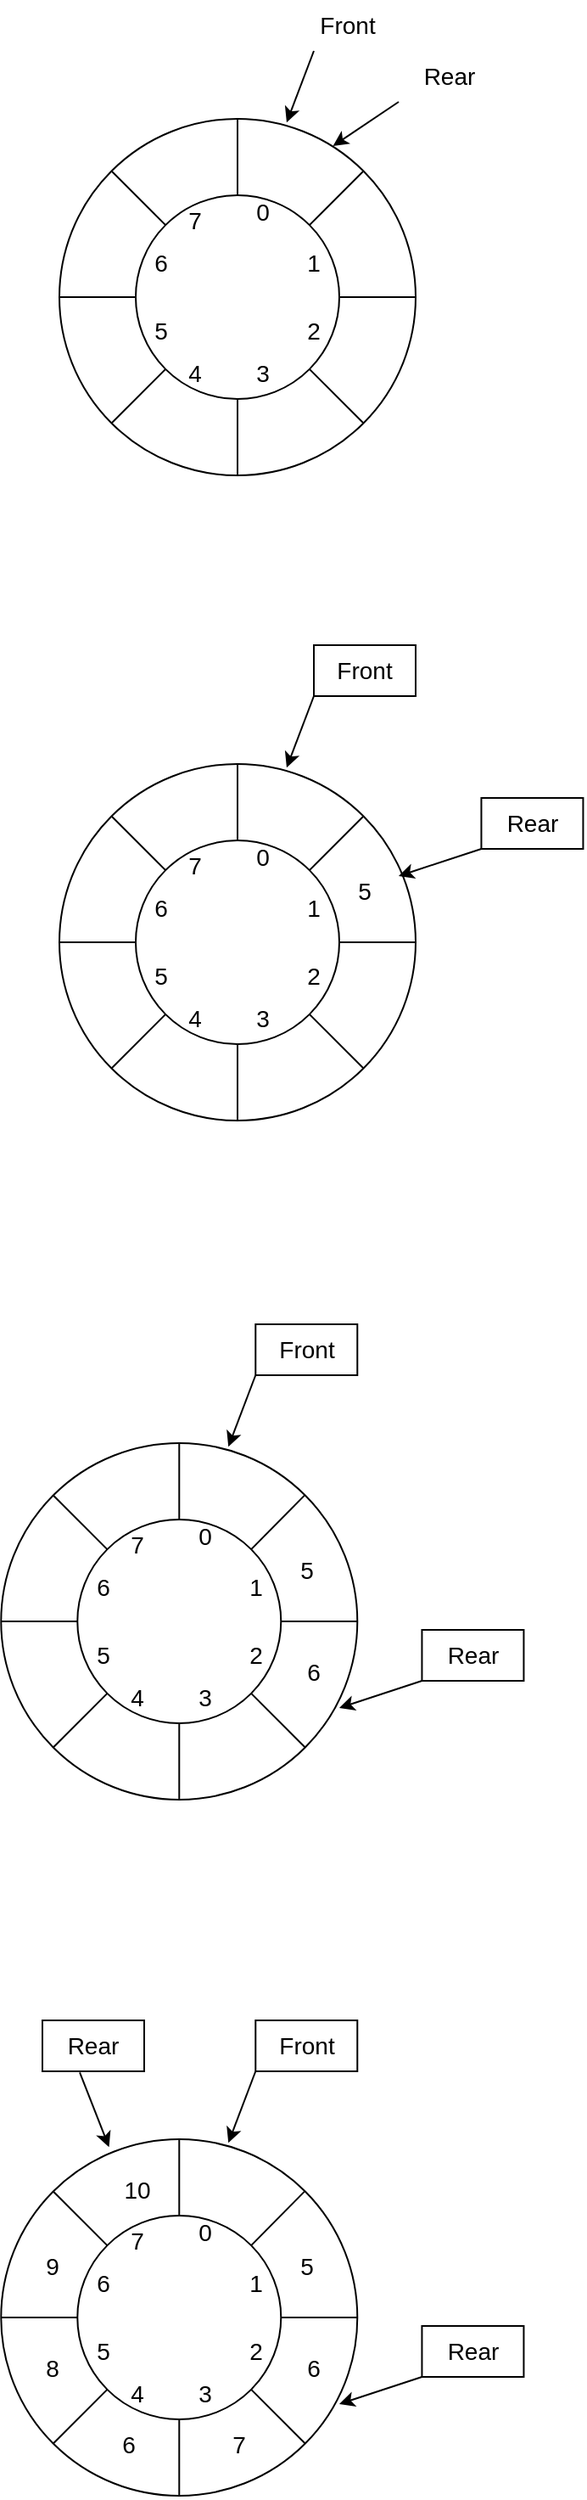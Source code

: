 <mxfile version="20.2.3" type="device"><diagram id="dCzQYx8t6Zx7ZZEckGyI" name="Page-1"><mxGraphModel dx="874" dy="554" grid="1" gridSize="10" guides="1" tooltips="1" connect="1" arrows="1" fold="1" page="1" pageScale="1" pageWidth="850" pageHeight="1100" math="0" shadow="0"><root><mxCell id="0"/><mxCell id="1" parent="0"/><mxCell id="b3QPa5ahBo07osiUdD08-7" value="" style="ellipse;whiteSpace=wrap;html=1;aspect=fixed;" parent="1" vertex="1"><mxGeometry x="120" y="120" width="210" height="210" as="geometry"/></mxCell><mxCell id="b3QPa5ahBo07osiUdD08-8" value="" style="ellipse;whiteSpace=wrap;html=1;aspect=fixed;" parent="1" vertex="1"><mxGeometry x="165" y="165" width="120" height="120" as="geometry"/></mxCell><mxCell id="b3QPa5ahBo07osiUdD08-10" value="" style="endArrow=none;html=1;rounded=0;entryX=0.5;entryY=0;entryDx=0;entryDy=0;exitX=0.5;exitY=0;exitDx=0;exitDy=0;" parent="1" source="b3QPa5ahBo07osiUdD08-8" target="b3QPa5ahBo07osiUdD08-7" edge="1"><mxGeometry width="50" height="50" relative="1" as="geometry"><mxPoint x="380" y="350" as="sourcePoint"/><mxPoint x="430" y="300" as="targetPoint"/></mxGeometry></mxCell><mxCell id="b3QPa5ahBo07osiUdD08-11" value="" style="endArrow=none;html=1;rounded=0;entryX=1;entryY=0;entryDx=0;entryDy=0;" parent="1" source="b3QPa5ahBo07osiUdD08-8" target="b3QPa5ahBo07osiUdD08-7" edge="1"><mxGeometry width="50" height="50" relative="1" as="geometry"><mxPoint x="380" y="350" as="sourcePoint"/><mxPoint x="430" y="300" as="targetPoint"/></mxGeometry></mxCell><mxCell id="b3QPa5ahBo07osiUdD08-12" value="" style="endArrow=none;html=1;rounded=0;entryX=1;entryY=0.5;entryDx=0;entryDy=0;exitX=1;exitY=0.5;exitDx=0;exitDy=0;" parent="1" source="b3QPa5ahBo07osiUdD08-8" target="b3QPa5ahBo07osiUdD08-7" edge="1"><mxGeometry width="50" height="50" relative="1" as="geometry"><mxPoint x="380" y="350" as="sourcePoint"/><mxPoint x="430" y="300" as="targetPoint"/></mxGeometry></mxCell><mxCell id="b3QPa5ahBo07osiUdD08-13" value="" style="endArrow=none;html=1;rounded=0;entryX=0;entryY=0;entryDx=0;entryDy=0;exitX=0;exitY=0;exitDx=0;exitDy=0;" parent="1" source="b3QPa5ahBo07osiUdD08-8" target="b3QPa5ahBo07osiUdD08-7" edge="1"><mxGeometry width="50" height="50" relative="1" as="geometry"><mxPoint x="235" y="175" as="sourcePoint"/><mxPoint x="235" y="130" as="targetPoint"/></mxGeometry></mxCell><mxCell id="b3QPa5ahBo07osiUdD08-14" value="" style="endArrow=none;html=1;rounded=0;entryX=0;entryY=0.5;entryDx=0;entryDy=0;" parent="1" source="b3QPa5ahBo07osiUdD08-8" target="b3QPa5ahBo07osiUdD08-7" edge="1"><mxGeometry width="50" height="50" relative="1" as="geometry"><mxPoint x="245" y="185" as="sourcePoint"/><mxPoint x="245" y="140" as="targetPoint"/></mxGeometry></mxCell><mxCell id="b3QPa5ahBo07osiUdD08-15" value="" style="endArrow=none;html=1;rounded=0;entryX=0;entryY=1;entryDx=0;entryDy=0;exitX=0;exitY=1;exitDx=0;exitDy=0;" parent="1" source="b3QPa5ahBo07osiUdD08-7" target="b3QPa5ahBo07osiUdD08-8" edge="1"><mxGeometry width="50" height="50" relative="1" as="geometry"><mxPoint x="255" y="195" as="sourcePoint"/><mxPoint x="255" y="150" as="targetPoint"/></mxGeometry></mxCell><mxCell id="b3QPa5ahBo07osiUdD08-16" value="" style="endArrow=none;html=1;rounded=0;entryX=0.5;entryY=1;entryDx=0;entryDy=0;exitX=0.5;exitY=1;exitDx=0;exitDy=0;" parent="1" source="b3QPa5ahBo07osiUdD08-7" target="b3QPa5ahBo07osiUdD08-8" edge="1"><mxGeometry width="50" height="50" relative="1" as="geometry"><mxPoint x="265" y="205" as="sourcePoint"/><mxPoint x="265" y="160" as="targetPoint"/></mxGeometry></mxCell><mxCell id="b3QPa5ahBo07osiUdD08-17" value="" style="endArrow=none;html=1;rounded=0;entryX=1;entryY=1;entryDx=0;entryDy=0;" parent="1" source="b3QPa5ahBo07osiUdD08-7" target="b3QPa5ahBo07osiUdD08-8" edge="1"><mxGeometry width="50" height="50" relative="1" as="geometry"><mxPoint x="275" y="215" as="sourcePoint"/><mxPoint x="275" y="170" as="targetPoint"/></mxGeometry></mxCell><mxCell id="b3QPa5ahBo07osiUdD08-18" value="0" style="text;html=1;strokeColor=none;fillColor=none;align=center;verticalAlign=middle;whiteSpace=wrap;rounded=0;rotation=0;fontSize=14;" parent="1" vertex="1"><mxGeometry x="210" y="160" width="60" height="30" as="geometry"/></mxCell><mxCell id="b3QPa5ahBo07osiUdD08-19" value="1" style="text;html=1;strokeColor=none;fillColor=none;align=center;verticalAlign=middle;whiteSpace=wrap;rounded=0;rotation=0;fontSize=14;" parent="1" vertex="1"><mxGeometry x="240" y="190" width="60" height="30" as="geometry"/></mxCell><mxCell id="b3QPa5ahBo07osiUdD08-21" value="2" style="text;html=1;strokeColor=none;fillColor=none;align=center;verticalAlign=middle;whiteSpace=wrap;rounded=0;rotation=0;fontSize=14;" parent="1" vertex="1"><mxGeometry x="240" y="230" width="60" height="30" as="geometry"/></mxCell><mxCell id="b3QPa5ahBo07osiUdD08-22" value="3" style="text;html=1;strokeColor=none;fillColor=none;align=center;verticalAlign=middle;whiteSpace=wrap;rounded=0;rotation=0;fontSize=14;" parent="1" vertex="1"><mxGeometry x="210" y="255" width="60" height="30" as="geometry"/></mxCell><mxCell id="b3QPa5ahBo07osiUdD08-23" value="4" style="text;html=1;strokeColor=none;fillColor=none;align=center;verticalAlign=middle;whiteSpace=wrap;rounded=0;rotation=0;fontSize=14;" parent="1" vertex="1"><mxGeometry x="170" y="255" width="60" height="30" as="geometry"/></mxCell><mxCell id="b3QPa5ahBo07osiUdD08-24" value="5" style="text;html=1;strokeColor=none;fillColor=none;align=center;verticalAlign=middle;whiteSpace=wrap;rounded=0;rotation=0;fontSize=14;" parent="1" vertex="1"><mxGeometry x="150" y="230" width="60" height="30" as="geometry"/></mxCell><mxCell id="b3QPa5ahBo07osiUdD08-25" value="6" style="text;html=1;strokeColor=none;fillColor=none;align=center;verticalAlign=middle;whiteSpace=wrap;rounded=0;rotation=0;fontSize=14;" parent="1" vertex="1"><mxGeometry x="150" y="190" width="60" height="30" as="geometry"/></mxCell><mxCell id="b3QPa5ahBo07osiUdD08-26" value="7" style="text;html=1;strokeColor=none;fillColor=none;align=center;verticalAlign=middle;whiteSpace=wrap;rounded=0;rotation=0;fontSize=14;" parent="1" vertex="1"><mxGeometry x="170" y="165" width="60" height="30" as="geometry"/></mxCell><mxCell id="b3QPa5ahBo07osiUdD08-29" value="" style="endArrow=classic;html=1;rounded=0;fontSize=14;entryX=0.768;entryY=0.076;entryDx=0;entryDy=0;entryPerimeter=0;" parent="1" target="b3QPa5ahBo07osiUdD08-7" edge="1"><mxGeometry width="50" height="50" relative="1" as="geometry"><mxPoint x="320" y="110" as="sourcePoint"/><mxPoint x="120" y="50" as="targetPoint"/></mxGeometry></mxCell><mxCell id="b3QPa5ahBo07osiUdD08-30" value="" style="endArrow=classic;html=1;rounded=0;fontSize=14;entryX=0.638;entryY=0.01;entryDx=0;entryDy=0;entryPerimeter=0;" parent="1" target="b3QPa5ahBo07osiUdD08-7" edge="1"><mxGeometry width="50" height="50" relative="1" as="geometry"><mxPoint x="270" y="80" as="sourcePoint"/><mxPoint x="120" y="60" as="targetPoint"/></mxGeometry></mxCell><mxCell id="b3QPa5ahBo07osiUdD08-31" value="Front" style="text;html=1;strokeColor=none;fillColor=none;align=center;verticalAlign=middle;whiteSpace=wrap;rounded=0;fontSize=14;" parent="1" vertex="1"><mxGeometry x="260" y="50" width="60" height="30" as="geometry"/></mxCell><mxCell id="b3QPa5ahBo07osiUdD08-32" value="Rear" style="text;html=1;strokeColor=none;fillColor=none;align=center;verticalAlign=middle;whiteSpace=wrap;rounded=0;fontSize=14;" parent="1" vertex="1"><mxGeometry x="320" y="80" width="60" height="30" as="geometry"/></mxCell><mxCell id="b3QPa5ahBo07osiUdD08-33" value="" style="ellipse;whiteSpace=wrap;html=1;aspect=fixed;" parent="1" vertex="1"><mxGeometry x="120" y="500" width="210" height="210" as="geometry"/></mxCell><mxCell id="b3QPa5ahBo07osiUdD08-34" value="" style="ellipse;whiteSpace=wrap;html=1;aspect=fixed;" parent="1" vertex="1"><mxGeometry x="165" y="545" width="120" height="120" as="geometry"/></mxCell><mxCell id="b3QPa5ahBo07osiUdD08-35" value="" style="endArrow=none;html=1;rounded=0;entryX=0.5;entryY=0;entryDx=0;entryDy=0;exitX=0.5;exitY=0;exitDx=0;exitDy=0;" parent="1" source="b3QPa5ahBo07osiUdD08-34" target="b3QPa5ahBo07osiUdD08-33" edge="1"><mxGeometry width="50" height="50" relative="1" as="geometry"><mxPoint x="380" y="730" as="sourcePoint"/><mxPoint x="430" y="680" as="targetPoint"/></mxGeometry></mxCell><mxCell id="b3QPa5ahBo07osiUdD08-36" value="" style="endArrow=none;html=1;rounded=0;entryX=1;entryY=0;entryDx=0;entryDy=0;" parent="1" source="b3QPa5ahBo07osiUdD08-34" target="b3QPa5ahBo07osiUdD08-33" edge="1"><mxGeometry width="50" height="50" relative="1" as="geometry"><mxPoint x="380" y="730" as="sourcePoint"/><mxPoint x="430" y="680" as="targetPoint"/></mxGeometry></mxCell><mxCell id="b3QPa5ahBo07osiUdD08-37" value="" style="endArrow=none;html=1;rounded=0;entryX=1;entryY=0.5;entryDx=0;entryDy=0;exitX=1;exitY=0.5;exitDx=0;exitDy=0;" parent="1" source="b3QPa5ahBo07osiUdD08-34" target="b3QPa5ahBo07osiUdD08-33" edge="1"><mxGeometry width="50" height="50" relative="1" as="geometry"><mxPoint x="380" y="730" as="sourcePoint"/><mxPoint x="430" y="680" as="targetPoint"/></mxGeometry></mxCell><mxCell id="b3QPa5ahBo07osiUdD08-38" value="" style="endArrow=none;html=1;rounded=0;entryX=0;entryY=0;entryDx=0;entryDy=0;exitX=0;exitY=0;exitDx=0;exitDy=0;" parent="1" source="b3QPa5ahBo07osiUdD08-34" target="b3QPa5ahBo07osiUdD08-33" edge="1"><mxGeometry width="50" height="50" relative="1" as="geometry"><mxPoint x="235" y="555" as="sourcePoint"/><mxPoint x="235" y="510" as="targetPoint"/></mxGeometry></mxCell><mxCell id="b3QPa5ahBo07osiUdD08-39" value="" style="endArrow=none;html=1;rounded=0;entryX=0;entryY=0.5;entryDx=0;entryDy=0;" parent="1" source="b3QPa5ahBo07osiUdD08-34" target="b3QPa5ahBo07osiUdD08-33" edge="1"><mxGeometry width="50" height="50" relative="1" as="geometry"><mxPoint x="245" y="565" as="sourcePoint"/><mxPoint x="245" y="520" as="targetPoint"/></mxGeometry></mxCell><mxCell id="b3QPa5ahBo07osiUdD08-40" value="" style="endArrow=none;html=1;rounded=0;entryX=0;entryY=1;entryDx=0;entryDy=0;exitX=0;exitY=1;exitDx=0;exitDy=0;" parent="1" source="b3QPa5ahBo07osiUdD08-33" target="b3QPa5ahBo07osiUdD08-34" edge="1"><mxGeometry width="50" height="50" relative="1" as="geometry"><mxPoint x="255" y="575" as="sourcePoint"/><mxPoint x="255" y="530" as="targetPoint"/></mxGeometry></mxCell><mxCell id="b3QPa5ahBo07osiUdD08-41" value="" style="endArrow=none;html=1;rounded=0;entryX=0.5;entryY=1;entryDx=0;entryDy=0;exitX=0.5;exitY=1;exitDx=0;exitDy=0;" parent="1" source="b3QPa5ahBo07osiUdD08-33" target="b3QPa5ahBo07osiUdD08-34" edge="1"><mxGeometry width="50" height="50" relative="1" as="geometry"><mxPoint x="265" y="585" as="sourcePoint"/><mxPoint x="265" y="540" as="targetPoint"/></mxGeometry></mxCell><mxCell id="b3QPa5ahBo07osiUdD08-42" value="" style="endArrow=none;html=1;rounded=0;entryX=1;entryY=1;entryDx=0;entryDy=0;" parent="1" source="b3QPa5ahBo07osiUdD08-33" target="b3QPa5ahBo07osiUdD08-34" edge="1"><mxGeometry width="50" height="50" relative="1" as="geometry"><mxPoint x="275" y="595" as="sourcePoint"/><mxPoint x="275" y="550" as="targetPoint"/></mxGeometry></mxCell><mxCell id="b3QPa5ahBo07osiUdD08-43" value="0" style="text;html=1;strokeColor=none;fillColor=none;align=center;verticalAlign=middle;whiteSpace=wrap;rounded=0;rotation=0;fontSize=14;" parent="1" vertex="1"><mxGeometry x="210" y="540" width="60" height="30" as="geometry"/></mxCell><mxCell id="b3QPa5ahBo07osiUdD08-44" value="1" style="text;html=1;strokeColor=none;fillColor=none;align=center;verticalAlign=middle;whiteSpace=wrap;rounded=0;rotation=0;fontSize=14;" parent="1" vertex="1"><mxGeometry x="240" y="570" width="60" height="30" as="geometry"/></mxCell><mxCell id="b3QPa5ahBo07osiUdD08-45" value="2" style="text;html=1;strokeColor=none;fillColor=none;align=center;verticalAlign=middle;whiteSpace=wrap;rounded=0;rotation=0;fontSize=14;" parent="1" vertex="1"><mxGeometry x="245" y="610" width="50" height="30" as="geometry"/></mxCell><mxCell id="b3QPa5ahBo07osiUdD08-46" value="3" style="text;html=1;strokeColor=none;fillColor=none;align=center;verticalAlign=middle;whiteSpace=wrap;rounded=0;rotation=0;fontSize=14;" parent="1" vertex="1"><mxGeometry x="210" y="635" width="60" height="30" as="geometry"/></mxCell><mxCell id="b3QPa5ahBo07osiUdD08-47" value="4" style="text;html=1;strokeColor=none;fillColor=none;align=center;verticalAlign=middle;whiteSpace=wrap;rounded=0;rotation=0;fontSize=14;" parent="1" vertex="1"><mxGeometry x="170" y="635" width="60" height="30" as="geometry"/></mxCell><mxCell id="b3QPa5ahBo07osiUdD08-48" value="5" style="text;html=1;strokeColor=none;fillColor=none;align=center;verticalAlign=middle;whiteSpace=wrap;rounded=0;rotation=0;fontSize=14;" parent="1" vertex="1"><mxGeometry x="150" y="610" width="60" height="30" as="geometry"/></mxCell><mxCell id="b3QPa5ahBo07osiUdD08-49" value="6" style="text;html=1;strokeColor=none;fillColor=none;align=center;verticalAlign=middle;whiteSpace=wrap;rounded=0;rotation=0;fontSize=14;" parent="1" vertex="1"><mxGeometry x="150" y="570" width="60" height="30" as="geometry"/></mxCell><mxCell id="b3QPa5ahBo07osiUdD08-50" value="7" style="text;html=1;strokeColor=none;fillColor=none;align=center;verticalAlign=middle;whiteSpace=wrap;rounded=0;rotation=0;fontSize=14;" parent="1" vertex="1"><mxGeometry x="170" y="545" width="60" height="30" as="geometry"/></mxCell><mxCell id="b3QPa5ahBo07osiUdD08-52" value="" style="endArrow=classic;html=1;rounded=0;fontSize=14;entryX=0.638;entryY=0.01;entryDx=0;entryDy=0;entryPerimeter=0;" parent="1" target="b3QPa5ahBo07osiUdD08-33" edge="1"><mxGeometry width="50" height="50" relative="1" as="geometry"><mxPoint x="270" y="460" as="sourcePoint"/><mxPoint x="120" y="440" as="targetPoint"/></mxGeometry></mxCell><mxCell id="b3QPa5ahBo07osiUdD08-55" value="Front" style="rounded=0;whiteSpace=wrap;html=1;fontSize=14;" parent="1" vertex="1"><mxGeometry x="270" y="430" width="60" height="30" as="geometry"/></mxCell><mxCell id="b3QPa5ahBo07osiUdD08-57" value="" style="endArrow=classic;html=1;rounded=0;fontSize=14;entryX=0.768;entryY=0.076;entryDx=0;entryDy=0;entryPerimeter=0;" parent="1" edge="1"><mxGeometry width="50" height="50" relative="1" as="geometry"><mxPoint x="368.72" y="550" as="sourcePoint"/><mxPoint x="320" y="565.96" as="targetPoint"/></mxGeometry></mxCell><mxCell id="b3QPa5ahBo07osiUdD08-58" value="Rear" style="rounded=0;whiteSpace=wrap;html=1;fontSize=14;" parent="1" vertex="1"><mxGeometry x="368.72" y="520" width="60" height="30" as="geometry"/></mxCell><mxCell id="b3QPa5ahBo07osiUdD08-59" value="5" style="text;html=1;strokeColor=none;fillColor=none;align=center;verticalAlign=middle;whiteSpace=wrap;rounded=0;fontSize=14;" parent="1" vertex="1"><mxGeometry x="270" y="560" width="60" height="30" as="geometry"/></mxCell><mxCell id="b3QPa5ahBo07osiUdD08-83" value="" style="ellipse;whiteSpace=wrap;html=1;aspect=fixed;" parent="1" vertex="1"><mxGeometry x="85.64" y="900" width="210" height="210" as="geometry"/></mxCell><mxCell id="b3QPa5ahBo07osiUdD08-84" value="" style="ellipse;whiteSpace=wrap;html=1;aspect=fixed;" parent="1" vertex="1"><mxGeometry x="130.64" y="945" width="120" height="120" as="geometry"/></mxCell><mxCell id="b3QPa5ahBo07osiUdD08-85" value="" style="endArrow=none;html=1;rounded=0;entryX=0.5;entryY=0;entryDx=0;entryDy=0;exitX=0.5;exitY=0;exitDx=0;exitDy=0;" parent="1" source="b3QPa5ahBo07osiUdD08-84" target="b3QPa5ahBo07osiUdD08-83" edge="1"><mxGeometry width="50" height="50" relative="1" as="geometry"><mxPoint x="345.64" y="1130" as="sourcePoint"/><mxPoint x="395.64" y="1080" as="targetPoint"/></mxGeometry></mxCell><mxCell id="b3QPa5ahBo07osiUdD08-86" value="" style="endArrow=none;html=1;rounded=0;entryX=1;entryY=0;entryDx=0;entryDy=0;" parent="1" source="b3QPa5ahBo07osiUdD08-84" target="b3QPa5ahBo07osiUdD08-83" edge="1"><mxGeometry width="50" height="50" relative="1" as="geometry"><mxPoint x="345.64" y="1130" as="sourcePoint"/><mxPoint x="395.64" y="1080" as="targetPoint"/></mxGeometry></mxCell><mxCell id="b3QPa5ahBo07osiUdD08-87" value="" style="endArrow=none;html=1;rounded=0;entryX=1;entryY=0.5;entryDx=0;entryDy=0;exitX=1;exitY=0.5;exitDx=0;exitDy=0;" parent="1" source="b3QPa5ahBo07osiUdD08-84" target="b3QPa5ahBo07osiUdD08-83" edge="1"><mxGeometry width="50" height="50" relative="1" as="geometry"><mxPoint x="345.64" y="1130" as="sourcePoint"/><mxPoint x="395.64" y="1080" as="targetPoint"/></mxGeometry></mxCell><mxCell id="b3QPa5ahBo07osiUdD08-88" value="" style="endArrow=none;html=1;rounded=0;entryX=0;entryY=0;entryDx=0;entryDy=0;exitX=0;exitY=0;exitDx=0;exitDy=0;" parent="1" source="b3QPa5ahBo07osiUdD08-84" target="b3QPa5ahBo07osiUdD08-83" edge="1"><mxGeometry width="50" height="50" relative="1" as="geometry"><mxPoint x="200.64" y="955" as="sourcePoint"/><mxPoint x="200.64" y="910" as="targetPoint"/></mxGeometry></mxCell><mxCell id="b3QPa5ahBo07osiUdD08-89" value="" style="endArrow=none;html=1;rounded=0;entryX=0;entryY=0.5;entryDx=0;entryDy=0;" parent="1" source="b3QPa5ahBo07osiUdD08-84" target="b3QPa5ahBo07osiUdD08-83" edge="1"><mxGeometry width="50" height="50" relative="1" as="geometry"><mxPoint x="210.64" y="965" as="sourcePoint"/><mxPoint x="210.64" y="920" as="targetPoint"/></mxGeometry></mxCell><mxCell id="b3QPa5ahBo07osiUdD08-90" value="" style="endArrow=none;html=1;rounded=0;entryX=0;entryY=1;entryDx=0;entryDy=0;exitX=0;exitY=1;exitDx=0;exitDy=0;" parent="1" source="b3QPa5ahBo07osiUdD08-83" target="b3QPa5ahBo07osiUdD08-84" edge="1"><mxGeometry width="50" height="50" relative="1" as="geometry"><mxPoint x="220.64" y="975" as="sourcePoint"/><mxPoint x="220.64" y="930" as="targetPoint"/></mxGeometry></mxCell><mxCell id="b3QPa5ahBo07osiUdD08-91" value="" style="endArrow=none;html=1;rounded=0;entryX=0.5;entryY=1;entryDx=0;entryDy=0;exitX=0.5;exitY=1;exitDx=0;exitDy=0;" parent="1" source="b3QPa5ahBo07osiUdD08-83" target="b3QPa5ahBo07osiUdD08-84" edge="1"><mxGeometry width="50" height="50" relative="1" as="geometry"><mxPoint x="230.64" y="985" as="sourcePoint"/><mxPoint x="230.64" y="940" as="targetPoint"/></mxGeometry></mxCell><mxCell id="b3QPa5ahBo07osiUdD08-92" value="" style="endArrow=none;html=1;rounded=0;entryX=1;entryY=1;entryDx=0;entryDy=0;" parent="1" source="b3QPa5ahBo07osiUdD08-83" target="b3QPa5ahBo07osiUdD08-84" edge="1"><mxGeometry width="50" height="50" relative="1" as="geometry"><mxPoint x="240.64" y="995" as="sourcePoint"/><mxPoint x="240.64" y="950" as="targetPoint"/></mxGeometry></mxCell><mxCell id="b3QPa5ahBo07osiUdD08-93" value="0" style="text;html=1;strokeColor=none;fillColor=none;align=center;verticalAlign=middle;whiteSpace=wrap;rounded=0;rotation=0;fontSize=14;" parent="1" vertex="1"><mxGeometry x="175.64" y="940" width="60" height="30" as="geometry"/></mxCell><mxCell id="b3QPa5ahBo07osiUdD08-94" value="1" style="text;html=1;strokeColor=none;fillColor=none;align=center;verticalAlign=middle;whiteSpace=wrap;rounded=0;rotation=0;fontSize=14;" parent="1" vertex="1"><mxGeometry x="205.64" y="970" width="60" height="30" as="geometry"/></mxCell><mxCell id="b3QPa5ahBo07osiUdD08-95" value="2" style="text;html=1;strokeColor=none;fillColor=none;align=center;verticalAlign=middle;whiteSpace=wrap;rounded=0;rotation=0;fontSize=14;" parent="1" vertex="1"><mxGeometry x="210.64" y="1010" width="50" height="30" as="geometry"/></mxCell><mxCell id="b3QPa5ahBo07osiUdD08-96" value="3" style="text;html=1;strokeColor=none;fillColor=none;align=center;verticalAlign=middle;whiteSpace=wrap;rounded=0;rotation=0;fontSize=14;" parent="1" vertex="1"><mxGeometry x="175.64" y="1035" width="60" height="30" as="geometry"/></mxCell><mxCell id="b3QPa5ahBo07osiUdD08-97" value="4" style="text;html=1;strokeColor=none;fillColor=none;align=center;verticalAlign=middle;whiteSpace=wrap;rounded=0;rotation=0;fontSize=14;" parent="1" vertex="1"><mxGeometry x="135.64" y="1035" width="60" height="30" as="geometry"/></mxCell><mxCell id="b3QPa5ahBo07osiUdD08-98" value="5" style="text;html=1;strokeColor=none;fillColor=none;align=center;verticalAlign=middle;whiteSpace=wrap;rounded=0;rotation=0;fontSize=14;" parent="1" vertex="1"><mxGeometry x="115.64" y="1010" width="60" height="30" as="geometry"/></mxCell><mxCell id="b3QPa5ahBo07osiUdD08-99" value="6" style="text;html=1;strokeColor=none;fillColor=none;align=center;verticalAlign=middle;whiteSpace=wrap;rounded=0;rotation=0;fontSize=14;" parent="1" vertex="1"><mxGeometry x="115.64" y="970" width="60" height="30" as="geometry"/></mxCell><mxCell id="b3QPa5ahBo07osiUdD08-100" value="7" style="text;html=1;strokeColor=none;fillColor=none;align=center;verticalAlign=middle;whiteSpace=wrap;rounded=0;rotation=0;fontSize=14;" parent="1" vertex="1"><mxGeometry x="135.64" y="945" width="60" height="30" as="geometry"/></mxCell><mxCell id="b3QPa5ahBo07osiUdD08-101" value="" style="endArrow=classic;html=1;rounded=0;fontSize=14;entryX=0.638;entryY=0.01;entryDx=0;entryDy=0;entryPerimeter=0;" parent="1" target="b3QPa5ahBo07osiUdD08-83" edge="1"><mxGeometry width="50" height="50" relative="1" as="geometry"><mxPoint x="235.64" y="860" as="sourcePoint"/><mxPoint x="85.64" y="840" as="targetPoint"/></mxGeometry></mxCell><mxCell id="b3QPa5ahBo07osiUdD08-102" value="Front" style="rounded=0;whiteSpace=wrap;html=1;fontSize=14;" parent="1" vertex="1"><mxGeometry x="235.64" y="830" width="60" height="30" as="geometry"/></mxCell><mxCell id="b3QPa5ahBo07osiUdD08-103" value="" style="endArrow=classic;html=1;rounded=0;fontSize=14;entryX=0.768;entryY=0.076;entryDx=0;entryDy=0;entryPerimeter=0;" parent="1" edge="1"><mxGeometry width="50" height="50" relative="1" as="geometry"><mxPoint x="333.72" y="1040" as="sourcePoint"/><mxPoint x="285" y="1055.96" as="targetPoint"/></mxGeometry></mxCell><mxCell id="b3QPa5ahBo07osiUdD08-104" value="Rear" style="rounded=0;whiteSpace=wrap;html=1;fontSize=14;" parent="1" vertex="1"><mxGeometry x="333.72" y="1010" width="60" height="30" as="geometry"/></mxCell><mxCell id="b3QPa5ahBo07osiUdD08-105" value="5" style="text;html=1;strokeColor=none;fillColor=none;align=center;verticalAlign=middle;whiteSpace=wrap;rounded=0;fontSize=14;" parent="1" vertex="1"><mxGeometry x="235.64" y="960" width="60" height="30" as="geometry"/></mxCell><mxCell id="b3QPa5ahBo07osiUdD08-106" value="6" style="text;html=1;strokeColor=none;fillColor=none;align=center;verticalAlign=middle;whiteSpace=wrap;rounded=0;fontSize=14;" parent="1" vertex="1"><mxGeometry x="240" y="1020" width="60" height="30" as="geometry"/></mxCell><mxCell id="b3QPa5ahBo07osiUdD08-107" value="" style="ellipse;whiteSpace=wrap;html=1;aspect=fixed;" parent="1" vertex="1"><mxGeometry x="85.64" y="1310" width="210" height="210" as="geometry"/></mxCell><mxCell id="b3QPa5ahBo07osiUdD08-108" value="" style="ellipse;whiteSpace=wrap;html=1;aspect=fixed;" parent="1" vertex="1"><mxGeometry x="130.64" y="1355" width="120" height="120" as="geometry"/></mxCell><mxCell id="b3QPa5ahBo07osiUdD08-109" value="" style="endArrow=none;html=1;rounded=0;entryX=0.5;entryY=0;entryDx=0;entryDy=0;exitX=0.5;exitY=0;exitDx=0;exitDy=0;" parent="1" source="b3QPa5ahBo07osiUdD08-108" target="b3QPa5ahBo07osiUdD08-107" edge="1"><mxGeometry width="50" height="50" relative="1" as="geometry"><mxPoint x="345.64" y="1540" as="sourcePoint"/><mxPoint x="395.64" y="1490" as="targetPoint"/></mxGeometry></mxCell><mxCell id="b3QPa5ahBo07osiUdD08-110" value="" style="endArrow=none;html=1;rounded=0;entryX=1;entryY=0;entryDx=0;entryDy=0;" parent="1" source="b3QPa5ahBo07osiUdD08-108" target="b3QPa5ahBo07osiUdD08-107" edge="1"><mxGeometry width="50" height="50" relative="1" as="geometry"><mxPoint x="345.64" y="1540" as="sourcePoint"/><mxPoint x="395.64" y="1490" as="targetPoint"/></mxGeometry></mxCell><mxCell id="b3QPa5ahBo07osiUdD08-111" value="" style="endArrow=none;html=1;rounded=0;entryX=1;entryY=0.5;entryDx=0;entryDy=0;exitX=1;exitY=0.5;exitDx=0;exitDy=0;" parent="1" source="b3QPa5ahBo07osiUdD08-108" target="b3QPa5ahBo07osiUdD08-107" edge="1"><mxGeometry width="50" height="50" relative="1" as="geometry"><mxPoint x="345.64" y="1540" as="sourcePoint"/><mxPoint x="395.64" y="1490" as="targetPoint"/></mxGeometry></mxCell><mxCell id="b3QPa5ahBo07osiUdD08-112" value="" style="endArrow=none;html=1;rounded=0;entryX=0;entryY=0;entryDx=0;entryDy=0;exitX=0;exitY=0;exitDx=0;exitDy=0;" parent="1" source="b3QPa5ahBo07osiUdD08-108" target="b3QPa5ahBo07osiUdD08-107" edge="1"><mxGeometry width="50" height="50" relative="1" as="geometry"><mxPoint x="200.64" y="1365" as="sourcePoint"/><mxPoint x="200.64" y="1320" as="targetPoint"/></mxGeometry></mxCell><mxCell id="b3QPa5ahBo07osiUdD08-113" value="" style="endArrow=none;html=1;rounded=0;entryX=0;entryY=0.5;entryDx=0;entryDy=0;" parent="1" source="b3QPa5ahBo07osiUdD08-108" target="b3QPa5ahBo07osiUdD08-107" edge="1"><mxGeometry width="50" height="50" relative="1" as="geometry"><mxPoint x="210.64" y="1375" as="sourcePoint"/><mxPoint x="210.64" y="1330" as="targetPoint"/></mxGeometry></mxCell><mxCell id="b3QPa5ahBo07osiUdD08-114" value="" style="endArrow=none;html=1;rounded=0;entryX=0;entryY=1;entryDx=0;entryDy=0;exitX=0;exitY=1;exitDx=0;exitDy=0;" parent="1" source="b3QPa5ahBo07osiUdD08-107" target="b3QPa5ahBo07osiUdD08-108" edge="1"><mxGeometry width="50" height="50" relative="1" as="geometry"><mxPoint x="220.64" y="1385" as="sourcePoint"/><mxPoint x="220.64" y="1340" as="targetPoint"/></mxGeometry></mxCell><mxCell id="b3QPa5ahBo07osiUdD08-115" value="" style="endArrow=none;html=1;rounded=0;entryX=0.5;entryY=1;entryDx=0;entryDy=0;exitX=0.5;exitY=1;exitDx=0;exitDy=0;" parent="1" source="b3QPa5ahBo07osiUdD08-107" target="b3QPa5ahBo07osiUdD08-108" edge="1"><mxGeometry width="50" height="50" relative="1" as="geometry"><mxPoint x="230.64" y="1395" as="sourcePoint"/><mxPoint x="230.64" y="1350" as="targetPoint"/></mxGeometry></mxCell><mxCell id="b3QPa5ahBo07osiUdD08-116" value="" style="endArrow=none;html=1;rounded=0;entryX=1;entryY=1;entryDx=0;entryDy=0;" parent="1" source="b3QPa5ahBo07osiUdD08-107" target="b3QPa5ahBo07osiUdD08-108" edge="1"><mxGeometry width="50" height="50" relative="1" as="geometry"><mxPoint x="240.64" y="1405" as="sourcePoint"/><mxPoint x="240.64" y="1360" as="targetPoint"/></mxGeometry></mxCell><mxCell id="b3QPa5ahBo07osiUdD08-117" value="0" style="text;html=1;strokeColor=none;fillColor=none;align=center;verticalAlign=middle;whiteSpace=wrap;rounded=0;rotation=0;fontSize=14;" parent="1" vertex="1"><mxGeometry x="175.64" y="1350" width="60" height="30" as="geometry"/></mxCell><mxCell id="b3QPa5ahBo07osiUdD08-118" value="1" style="text;html=1;strokeColor=none;fillColor=none;align=center;verticalAlign=middle;whiteSpace=wrap;rounded=0;rotation=0;fontSize=14;" parent="1" vertex="1"><mxGeometry x="205.64" y="1380" width="60" height="30" as="geometry"/></mxCell><mxCell id="b3QPa5ahBo07osiUdD08-119" value="2" style="text;html=1;strokeColor=none;fillColor=none;align=center;verticalAlign=middle;whiteSpace=wrap;rounded=0;rotation=0;fontSize=14;" parent="1" vertex="1"><mxGeometry x="210.64" y="1420" width="50" height="30" as="geometry"/></mxCell><mxCell id="b3QPa5ahBo07osiUdD08-120" value="3" style="text;html=1;strokeColor=none;fillColor=none;align=center;verticalAlign=middle;whiteSpace=wrap;rounded=0;rotation=0;fontSize=14;" parent="1" vertex="1"><mxGeometry x="175.64" y="1445" width="60" height="30" as="geometry"/></mxCell><mxCell id="b3QPa5ahBo07osiUdD08-121" value="4" style="text;html=1;strokeColor=none;fillColor=none;align=center;verticalAlign=middle;whiteSpace=wrap;rounded=0;rotation=0;fontSize=14;" parent="1" vertex="1"><mxGeometry x="135.64" y="1445" width="60" height="30" as="geometry"/></mxCell><mxCell id="b3QPa5ahBo07osiUdD08-122" value="5" style="text;html=1;strokeColor=none;fillColor=none;align=center;verticalAlign=middle;whiteSpace=wrap;rounded=0;rotation=0;fontSize=14;" parent="1" vertex="1"><mxGeometry x="115.64" y="1420" width="60" height="30" as="geometry"/></mxCell><mxCell id="b3QPa5ahBo07osiUdD08-123" value="6" style="text;html=1;strokeColor=none;fillColor=none;align=center;verticalAlign=middle;whiteSpace=wrap;rounded=0;rotation=0;fontSize=14;" parent="1" vertex="1"><mxGeometry x="115.64" y="1380" width="60" height="30" as="geometry"/></mxCell><mxCell id="b3QPa5ahBo07osiUdD08-124" value="7" style="text;html=1;strokeColor=none;fillColor=none;align=center;verticalAlign=middle;whiteSpace=wrap;rounded=0;rotation=0;fontSize=14;" parent="1" vertex="1"><mxGeometry x="135.64" y="1355" width="60" height="30" as="geometry"/></mxCell><mxCell id="b3QPa5ahBo07osiUdD08-125" value="" style="endArrow=classic;html=1;rounded=0;fontSize=14;entryX=0.638;entryY=0.01;entryDx=0;entryDy=0;entryPerimeter=0;" parent="1" target="b3QPa5ahBo07osiUdD08-107" edge="1"><mxGeometry width="50" height="50" relative="1" as="geometry"><mxPoint x="235.64" y="1270" as="sourcePoint"/><mxPoint x="85.64" y="1250" as="targetPoint"/></mxGeometry></mxCell><mxCell id="b3QPa5ahBo07osiUdD08-126" value="Front" style="rounded=0;whiteSpace=wrap;html=1;fontSize=14;" parent="1" vertex="1"><mxGeometry x="235.64" y="1240" width="60" height="30" as="geometry"/></mxCell><mxCell id="b3QPa5ahBo07osiUdD08-127" value="" style="endArrow=classic;html=1;rounded=0;fontSize=14;entryX=0.768;entryY=0.076;entryDx=0;entryDy=0;entryPerimeter=0;" parent="1" edge="1"><mxGeometry width="50" height="50" relative="1" as="geometry"><mxPoint x="333.72" y="1450" as="sourcePoint"/><mxPoint x="285" y="1465.96" as="targetPoint"/></mxGeometry></mxCell><mxCell id="b3QPa5ahBo07osiUdD08-128" value="Rear" style="rounded=0;whiteSpace=wrap;html=1;fontSize=14;" parent="1" vertex="1"><mxGeometry x="333.72" y="1420" width="60" height="30" as="geometry"/></mxCell><mxCell id="b3QPa5ahBo07osiUdD08-129" value="5" style="text;html=1;strokeColor=none;fillColor=none;align=center;verticalAlign=middle;whiteSpace=wrap;rounded=0;fontSize=14;" parent="1" vertex="1"><mxGeometry x="235.64" y="1370" width="60" height="30" as="geometry"/></mxCell><mxCell id="b3QPa5ahBo07osiUdD08-130" value="6" style="text;html=1;strokeColor=none;fillColor=none;align=center;verticalAlign=middle;whiteSpace=wrap;rounded=0;fontSize=14;" parent="1" vertex="1"><mxGeometry x="240" y="1430" width="60" height="30" as="geometry"/></mxCell><mxCell id="b3QPa5ahBo07osiUdD08-155" value="" style="endArrow=classic;html=1;rounded=0;fontSize=14;entryX=0.303;entryY=0.022;entryDx=0;entryDy=0;entryPerimeter=0;exitX=0.367;exitY=1.022;exitDx=0;exitDy=0;exitPerimeter=0;" parent="1" source="b3QPa5ahBo07osiUdD08-156" target="b3QPa5ahBo07osiUdD08-107" edge="1"><mxGeometry width="50" height="50" relative="1" as="geometry"><mxPoint x="110.0" y="1270" as="sourcePoint"/><mxPoint x="61.28" y="1285.96" as="targetPoint"/></mxGeometry></mxCell><mxCell id="b3QPa5ahBo07osiUdD08-156" value="Rear" style="rounded=0;whiteSpace=wrap;html=1;fontSize=14;" parent="1" vertex="1"><mxGeometry x="110" y="1240" width="60" height="30" as="geometry"/></mxCell><mxCell id="b3QPa5ahBo07osiUdD08-157" value="7" style="text;html=1;strokeColor=none;fillColor=none;align=center;verticalAlign=middle;whiteSpace=wrap;rounded=0;fontSize=14;" parent="1" vertex="1"><mxGeometry x="195.64" y="1475" width="60" height="30" as="geometry"/></mxCell><mxCell id="b3QPa5ahBo07osiUdD08-158" value="6" style="text;html=1;strokeColor=none;fillColor=none;align=center;verticalAlign=middle;whiteSpace=wrap;rounded=0;fontSize=14;" parent="1" vertex="1"><mxGeometry x="130.64" y="1475" width="60" height="30" as="geometry"/></mxCell><mxCell id="b3QPa5ahBo07osiUdD08-159" value="8" style="text;html=1;strokeColor=none;fillColor=none;align=center;verticalAlign=middle;whiteSpace=wrap;rounded=0;fontSize=14;" parent="1" vertex="1"><mxGeometry x="85.64" y="1430" width="60" height="30" as="geometry"/></mxCell><mxCell id="b3QPa5ahBo07osiUdD08-160" value="9" style="text;html=1;strokeColor=none;fillColor=none;align=center;verticalAlign=middle;whiteSpace=wrap;rounded=0;fontSize=14;" parent="1" vertex="1"><mxGeometry x="85.64" y="1370" width="60" height="30" as="geometry"/></mxCell><mxCell id="b3QPa5ahBo07osiUdD08-161" value="10" style="text;html=1;strokeColor=none;fillColor=none;align=center;verticalAlign=middle;whiteSpace=wrap;rounded=0;fontSize=14;" parent="1" vertex="1"><mxGeometry x="135.64" y="1325" width="60" height="30" as="geometry"/></mxCell></root></mxGraphModel></diagram></mxfile>
